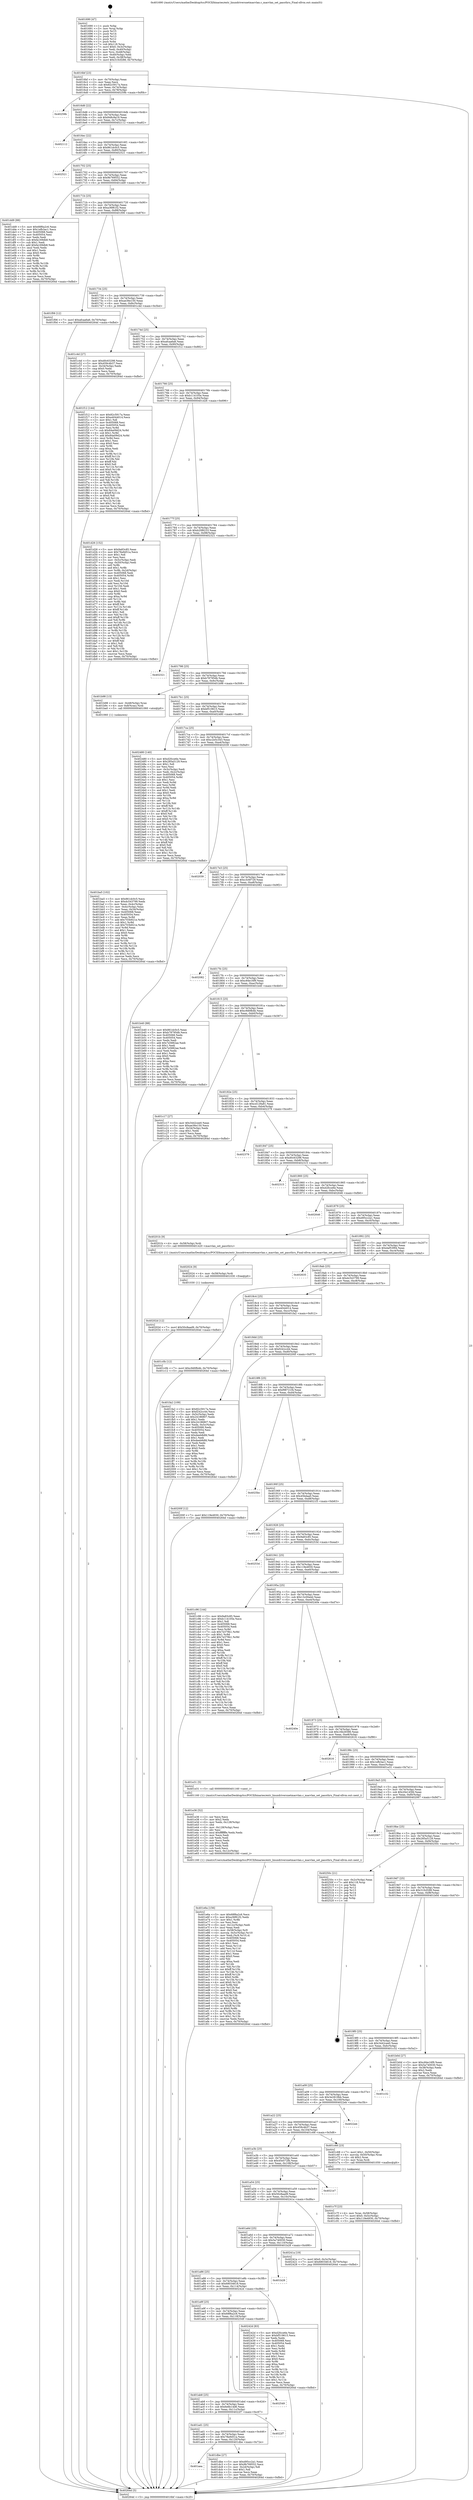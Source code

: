 digraph "0x401690" {
  label = "0x401690 (/mnt/c/Users/mathe/Desktop/tcc/POCII/binaries/extr_linuxdriversnetmacvlan.c_macvlan_set_passthru_Final-ollvm.out::main(0))"
  labelloc = "t"
  node[shape=record]

  Entry [label="",width=0.3,height=0.3,shape=circle,fillcolor=black,style=filled]
  "0x4016bf" [label="{
     0x4016bf [23]\l
     | [instrs]\l
     &nbsp;&nbsp;0x4016bf \<+3\>: mov -0x70(%rbp),%eax\l
     &nbsp;&nbsp;0x4016c2 \<+2\>: mov %eax,%ecx\l
     &nbsp;&nbsp;0x4016c4 \<+6\>: sub $0x82c5917a,%ecx\l
     &nbsp;&nbsp;0x4016ca \<+3\>: mov %eax,-0x74(%rbp)\l
     &nbsp;&nbsp;0x4016cd \<+3\>: mov %ecx,-0x78(%rbp)\l
     &nbsp;&nbsp;0x4016d0 \<+6\>: je 000000000040259b \<main+0xf0b\>\l
  }"]
  "0x40259b" [label="{
     0x40259b\l
  }", style=dashed]
  "0x4016d6" [label="{
     0x4016d6 [22]\l
     | [instrs]\l
     &nbsp;&nbsp;0x4016d6 \<+5\>: jmp 00000000004016db \<main+0x4b\>\l
     &nbsp;&nbsp;0x4016db \<+3\>: mov -0x74(%rbp),%eax\l
     &nbsp;&nbsp;0x4016de \<+5\>: sub $0x848c9a19,%eax\l
     &nbsp;&nbsp;0x4016e3 \<+3\>: mov %eax,-0x7c(%rbp)\l
     &nbsp;&nbsp;0x4016e6 \<+6\>: je 0000000000402112 \<main+0xa82\>\l
  }"]
  Exit [label="",width=0.3,height=0.3,shape=circle,fillcolor=black,style=filled,peripheries=2]
  "0x402112" [label="{
     0x402112\l
  }", style=dashed]
  "0x4016ec" [label="{
     0x4016ec [22]\l
     | [instrs]\l
     &nbsp;&nbsp;0x4016ec \<+5\>: jmp 00000000004016f1 \<main+0x61\>\l
     &nbsp;&nbsp;0x4016f1 \<+3\>: mov -0x74(%rbp),%eax\l
     &nbsp;&nbsp;0x4016f4 \<+5\>: sub $0x861dc0c5,%eax\l
     &nbsp;&nbsp;0x4016f9 \<+3\>: mov %eax,-0x80(%rbp)\l
     &nbsp;&nbsp;0x4016fc \<+6\>: je 0000000000402521 \<main+0xe91\>\l
  }"]
  "0x40202d" [label="{
     0x40202d [12]\l
     | [instrs]\l
     &nbsp;&nbsp;0x40202d \<+7\>: movl $0x50c8aad9,-0x70(%rbp)\l
     &nbsp;&nbsp;0x402034 \<+5\>: jmp 000000000040264d \<main+0xfbd\>\l
  }"]
  "0x402521" [label="{
     0x402521\l
  }", style=dashed]
  "0x401702" [label="{
     0x401702 [25]\l
     | [instrs]\l
     &nbsp;&nbsp;0x401702 \<+5\>: jmp 0000000000401707 \<main+0x77\>\l
     &nbsp;&nbsp;0x401707 \<+3\>: mov -0x74(%rbp),%eax\l
     &nbsp;&nbsp;0x40170a \<+5\>: sub $0x9b769552,%eax\l
     &nbsp;&nbsp;0x40170f \<+6\>: mov %eax,-0x84(%rbp)\l
     &nbsp;&nbsp;0x401715 \<+6\>: je 0000000000401dd9 \<main+0x749\>\l
  }"]
  "0x402024" [label="{
     0x402024 [9]\l
     | [instrs]\l
     &nbsp;&nbsp;0x402024 \<+4\>: mov -0x58(%rbp),%rdi\l
     &nbsp;&nbsp;0x402028 \<+5\>: call 0000000000401030 \<free@plt\>\l
     | [calls]\l
     &nbsp;&nbsp;0x401030 \{1\} (unknown)\l
  }"]
  "0x401dd9" [label="{
     0x401dd9 [88]\l
     | [instrs]\l
     &nbsp;&nbsp;0x401dd9 \<+5\>: mov $0x68f6a2c6,%eax\l
     &nbsp;&nbsp;0x401dde \<+5\>: mov $0x1efb3ac1,%ecx\l
     &nbsp;&nbsp;0x401de3 \<+7\>: mov 0x405068,%edx\l
     &nbsp;&nbsp;0x401dea \<+7\>: mov 0x405054,%esi\l
     &nbsp;&nbsp;0x401df1 \<+2\>: mov %edx,%edi\l
     &nbsp;&nbsp;0x401df3 \<+6\>: sub $0xfa169db8,%edi\l
     &nbsp;&nbsp;0x401df9 \<+3\>: sub $0x1,%edi\l
     &nbsp;&nbsp;0x401dfc \<+6\>: add $0xfa169db8,%edi\l
     &nbsp;&nbsp;0x401e02 \<+3\>: imul %edi,%edx\l
     &nbsp;&nbsp;0x401e05 \<+3\>: and $0x1,%edx\l
     &nbsp;&nbsp;0x401e08 \<+3\>: cmp $0x0,%edx\l
     &nbsp;&nbsp;0x401e0b \<+4\>: sete %r8b\l
     &nbsp;&nbsp;0x401e0f \<+3\>: cmp $0xa,%esi\l
     &nbsp;&nbsp;0x401e12 \<+4\>: setl %r9b\l
     &nbsp;&nbsp;0x401e16 \<+3\>: mov %r8b,%r10b\l
     &nbsp;&nbsp;0x401e19 \<+3\>: and %r9b,%r10b\l
     &nbsp;&nbsp;0x401e1c \<+3\>: xor %r9b,%r8b\l
     &nbsp;&nbsp;0x401e1f \<+3\>: or %r8b,%r10b\l
     &nbsp;&nbsp;0x401e22 \<+4\>: test $0x1,%r10b\l
     &nbsp;&nbsp;0x401e26 \<+3\>: cmovne %ecx,%eax\l
     &nbsp;&nbsp;0x401e29 \<+3\>: mov %eax,-0x70(%rbp)\l
     &nbsp;&nbsp;0x401e2c \<+5\>: jmp 000000000040264d \<main+0xfbd\>\l
  }"]
  "0x40171b" [label="{
     0x40171b [25]\l
     | [instrs]\l
     &nbsp;&nbsp;0x40171b \<+5\>: jmp 0000000000401720 \<main+0x90\>\l
     &nbsp;&nbsp;0x401720 \<+3\>: mov -0x74(%rbp),%eax\l
     &nbsp;&nbsp;0x401723 \<+5\>: sub $0xa36f61f2,%eax\l
     &nbsp;&nbsp;0x401728 \<+6\>: mov %eax,-0x88(%rbp)\l
     &nbsp;&nbsp;0x40172e \<+6\>: je 0000000000401f06 \<main+0x876\>\l
  }"]
  "0x401e6a" [label="{
     0x401e6a [156]\l
     | [instrs]\l
     &nbsp;&nbsp;0x401e6a \<+5\>: mov $0x68f6a2c6,%ecx\l
     &nbsp;&nbsp;0x401e6f \<+5\>: mov $0xa36f61f2,%edx\l
     &nbsp;&nbsp;0x401e74 \<+3\>: mov $0x1,%r8b\l
     &nbsp;&nbsp;0x401e77 \<+2\>: xor %esi,%esi\l
     &nbsp;&nbsp;0x401e79 \<+6\>: mov -0x12c(%rbp),%edi\l
     &nbsp;&nbsp;0x401e7f \<+3\>: imul %eax,%edi\l
     &nbsp;&nbsp;0x401e82 \<+4\>: mov -0x58(%rbp),%r9\l
     &nbsp;&nbsp;0x401e86 \<+4\>: movslq -0x5c(%rbp),%r10\l
     &nbsp;&nbsp;0x401e8a \<+4\>: mov %edi,(%r9,%r10,4)\l
     &nbsp;&nbsp;0x401e8e \<+7\>: mov 0x405068,%eax\l
     &nbsp;&nbsp;0x401e95 \<+7\>: mov 0x405054,%edi\l
     &nbsp;&nbsp;0x401e9c \<+3\>: sub $0x1,%esi\l
     &nbsp;&nbsp;0x401e9f \<+3\>: mov %eax,%r11d\l
     &nbsp;&nbsp;0x401ea2 \<+3\>: add %esi,%r11d\l
     &nbsp;&nbsp;0x401ea5 \<+4\>: imul %r11d,%eax\l
     &nbsp;&nbsp;0x401ea9 \<+3\>: and $0x1,%eax\l
     &nbsp;&nbsp;0x401eac \<+3\>: cmp $0x0,%eax\l
     &nbsp;&nbsp;0x401eaf \<+3\>: sete %bl\l
     &nbsp;&nbsp;0x401eb2 \<+3\>: cmp $0xa,%edi\l
     &nbsp;&nbsp;0x401eb5 \<+4\>: setl %r14b\l
     &nbsp;&nbsp;0x401eb9 \<+3\>: mov %bl,%r15b\l
     &nbsp;&nbsp;0x401ebc \<+4\>: xor $0xff,%r15b\l
     &nbsp;&nbsp;0x401ec0 \<+3\>: mov %r14b,%r12b\l
     &nbsp;&nbsp;0x401ec3 \<+4\>: xor $0xff,%r12b\l
     &nbsp;&nbsp;0x401ec7 \<+4\>: xor $0x0,%r8b\l
     &nbsp;&nbsp;0x401ecb \<+3\>: mov %r15b,%r13b\l
     &nbsp;&nbsp;0x401ece \<+4\>: and $0x0,%r13b\l
     &nbsp;&nbsp;0x401ed2 \<+3\>: and %r8b,%bl\l
     &nbsp;&nbsp;0x401ed5 \<+3\>: mov %r12b,%al\l
     &nbsp;&nbsp;0x401ed8 \<+2\>: and $0x0,%al\l
     &nbsp;&nbsp;0x401eda \<+3\>: and %r8b,%r14b\l
     &nbsp;&nbsp;0x401edd \<+3\>: or %bl,%r13b\l
     &nbsp;&nbsp;0x401ee0 \<+3\>: or %r14b,%al\l
     &nbsp;&nbsp;0x401ee3 \<+3\>: xor %al,%r13b\l
     &nbsp;&nbsp;0x401ee6 \<+3\>: or %r12b,%r15b\l
     &nbsp;&nbsp;0x401ee9 \<+4\>: xor $0xff,%r15b\l
     &nbsp;&nbsp;0x401eed \<+4\>: or $0x0,%r8b\l
     &nbsp;&nbsp;0x401ef1 \<+3\>: and %r8b,%r15b\l
     &nbsp;&nbsp;0x401ef4 \<+3\>: or %r15b,%r13b\l
     &nbsp;&nbsp;0x401ef7 \<+4\>: test $0x1,%r13b\l
     &nbsp;&nbsp;0x401efb \<+3\>: cmovne %edx,%ecx\l
     &nbsp;&nbsp;0x401efe \<+3\>: mov %ecx,-0x70(%rbp)\l
     &nbsp;&nbsp;0x401f01 \<+5\>: jmp 000000000040264d \<main+0xfbd\>\l
  }"]
  "0x401f06" [label="{
     0x401f06 [12]\l
     | [instrs]\l
     &nbsp;&nbsp;0x401f06 \<+7\>: movl $0xafcaa6a6,-0x70(%rbp)\l
     &nbsp;&nbsp;0x401f0d \<+5\>: jmp 000000000040264d \<main+0xfbd\>\l
  }"]
  "0x401734" [label="{
     0x401734 [25]\l
     | [instrs]\l
     &nbsp;&nbsp;0x401734 \<+5\>: jmp 0000000000401739 \<main+0xa9\>\l
     &nbsp;&nbsp;0x401739 \<+3\>: mov -0x74(%rbp),%eax\l
     &nbsp;&nbsp;0x40173c \<+5\>: sub $0xae36e150,%eax\l
     &nbsp;&nbsp;0x401741 \<+6\>: mov %eax,-0x8c(%rbp)\l
     &nbsp;&nbsp;0x401747 \<+6\>: je 0000000000401c4d \<main+0x5bd\>\l
  }"]
  "0x401e36" [label="{
     0x401e36 [52]\l
     | [instrs]\l
     &nbsp;&nbsp;0x401e36 \<+2\>: xor %ecx,%ecx\l
     &nbsp;&nbsp;0x401e38 \<+5\>: mov $0x2,%edx\l
     &nbsp;&nbsp;0x401e3d \<+6\>: mov %edx,-0x128(%rbp)\l
     &nbsp;&nbsp;0x401e43 \<+1\>: cltd\l
     &nbsp;&nbsp;0x401e44 \<+6\>: mov -0x128(%rbp),%esi\l
     &nbsp;&nbsp;0x401e4a \<+2\>: idiv %esi\l
     &nbsp;&nbsp;0x401e4c \<+6\>: imul $0xfffffffe,%edx,%edx\l
     &nbsp;&nbsp;0x401e52 \<+2\>: mov %ecx,%edi\l
     &nbsp;&nbsp;0x401e54 \<+2\>: sub %edx,%edi\l
     &nbsp;&nbsp;0x401e56 \<+2\>: mov %ecx,%edx\l
     &nbsp;&nbsp;0x401e58 \<+3\>: sub $0x1,%edx\l
     &nbsp;&nbsp;0x401e5b \<+2\>: add %edx,%edi\l
     &nbsp;&nbsp;0x401e5d \<+2\>: sub %edi,%ecx\l
     &nbsp;&nbsp;0x401e5f \<+6\>: mov %ecx,-0x12c(%rbp)\l
     &nbsp;&nbsp;0x401e65 \<+5\>: call 0000000000401160 \<next_i\>\l
     | [calls]\l
     &nbsp;&nbsp;0x401160 \{1\} (/mnt/c/Users/mathe/Desktop/tcc/POCII/binaries/extr_linuxdriversnetmacvlan.c_macvlan_set_passthru_Final-ollvm.out::next_i)\l
  }"]
  "0x401c4d" [label="{
     0x401c4d [27]\l
     | [instrs]\l
     &nbsp;&nbsp;0x401c4d \<+5\>: mov $0xd0c63298,%eax\l
     &nbsp;&nbsp;0x401c52 \<+5\>: mov $0x459c4b37,%ecx\l
     &nbsp;&nbsp;0x401c57 \<+3\>: mov -0x34(%rbp),%edx\l
     &nbsp;&nbsp;0x401c5a \<+3\>: cmp $0x0,%edx\l
     &nbsp;&nbsp;0x401c5d \<+3\>: cmove %ecx,%eax\l
     &nbsp;&nbsp;0x401c60 \<+3\>: mov %eax,-0x70(%rbp)\l
     &nbsp;&nbsp;0x401c63 \<+5\>: jmp 000000000040264d \<main+0xfbd\>\l
  }"]
  "0x40174d" [label="{
     0x40174d [25]\l
     | [instrs]\l
     &nbsp;&nbsp;0x40174d \<+5\>: jmp 0000000000401752 \<main+0xc2\>\l
     &nbsp;&nbsp;0x401752 \<+3\>: mov -0x74(%rbp),%eax\l
     &nbsp;&nbsp;0x401755 \<+5\>: sub $0xafcaa6a6,%eax\l
     &nbsp;&nbsp;0x40175a \<+6\>: mov %eax,-0x90(%rbp)\l
     &nbsp;&nbsp;0x401760 \<+6\>: je 0000000000401f12 \<main+0x882\>\l
  }"]
  "0x401aea" [label="{
     0x401aea\l
  }", style=dashed]
  "0x401f12" [label="{
     0x401f12 [144]\l
     | [instrs]\l
     &nbsp;&nbsp;0x401f12 \<+5\>: mov $0x82c5917a,%eax\l
     &nbsp;&nbsp;0x401f17 \<+5\>: mov $0xe4044014,%ecx\l
     &nbsp;&nbsp;0x401f1c \<+2\>: mov $0x1,%dl\l
     &nbsp;&nbsp;0x401f1e \<+7\>: mov 0x405068,%esi\l
     &nbsp;&nbsp;0x401f25 \<+7\>: mov 0x405054,%edi\l
     &nbsp;&nbsp;0x401f2c \<+3\>: mov %esi,%r8d\l
     &nbsp;&nbsp;0x401f2f \<+7\>: sub $0x84a09d24,%r8d\l
     &nbsp;&nbsp;0x401f36 \<+4\>: sub $0x1,%r8d\l
     &nbsp;&nbsp;0x401f3a \<+7\>: add $0x84a09d24,%r8d\l
     &nbsp;&nbsp;0x401f41 \<+4\>: imul %r8d,%esi\l
     &nbsp;&nbsp;0x401f45 \<+3\>: and $0x1,%esi\l
     &nbsp;&nbsp;0x401f48 \<+3\>: cmp $0x0,%esi\l
     &nbsp;&nbsp;0x401f4b \<+4\>: sete %r9b\l
     &nbsp;&nbsp;0x401f4f \<+3\>: cmp $0xa,%edi\l
     &nbsp;&nbsp;0x401f52 \<+4\>: setl %r10b\l
     &nbsp;&nbsp;0x401f56 \<+3\>: mov %r9b,%r11b\l
     &nbsp;&nbsp;0x401f59 \<+4\>: xor $0xff,%r11b\l
     &nbsp;&nbsp;0x401f5d \<+3\>: mov %r10b,%bl\l
     &nbsp;&nbsp;0x401f60 \<+3\>: xor $0xff,%bl\l
     &nbsp;&nbsp;0x401f63 \<+3\>: xor $0x0,%dl\l
     &nbsp;&nbsp;0x401f66 \<+3\>: mov %r11b,%r14b\l
     &nbsp;&nbsp;0x401f69 \<+4\>: and $0x0,%r14b\l
     &nbsp;&nbsp;0x401f6d \<+3\>: and %dl,%r9b\l
     &nbsp;&nbsp;0x401f70 \<+3\>: mov %bl,%r15b\l
     &nbsp;&nbsp;0x401f73 \<+4\>: and $0x0,%r15b\l
     &nbsp;&nbsp;0x401f77 \<+3\>: and %dl,%r10b\l
     &nbsp;&nbsp;0x401f7a \<+3\>: or %r9b,%r14b\l
     &nbsp;&nbsp;0x401f7d \<+3\>: or %r10b,%r15b\l
     &nbsp;&nbsp;0x401f80 \<+3\>: xor %r15b,%r14b\l
     &nbsp;&nbsp;0x401f83 \<+3\>: or %bl,%r11b\l
     &nbsp;&nbsp;0x401f86 \<+4\>: xor $0xff,%r11b\l
     &nbsp;&nbsp;0x401f8a \<+3\>: or $0x0,%dl\l
     &nbsp;&nbsp;0x401f8d \<+3\>: and %dl,%r11b\l
     &nbsp;&nbsp;0x401f90 \<+3\>: or %r11b,%r14b\l
     &nbsp;&nbsp;0x401f93 \<+4\>: test $0x1,%r14b\l
     &nbsp;&nbsp;0x401f97 \<+3\>: cmovne %ecx,%eax\l
     &nbsp;&nbsp;0x401f9a \<+3\>: mov %eax,-0x70(%rbp)\l
     &nbsp;&nbsp;0x401f9d \<+5\>: jmp 000000000040264d \<main+0xfbd\>\l
  }"]
  "0x401766" [label="{
     0x401766 [25]\l
     | [instrs]\l
     &nbsp;&nbsp;0x401766 \<+5\>: jmp 000000000040176b \<main+0xdb\>\l
     &nbsp;&nbsp;0x40176b \<+3\>: mov -0x74(%rbp),%eax\l
     &nbsp;&nbsp;0x40176e \<+5\>: sub $0xb114105e,%eax\l
     &nbsp;&nbsp;0x401773 \<+6\>: mov %eax,-0x94(%rbp)\l
     &nbsp;&nbsp;0x401779 \<+6\>: je 0000000000401d26 \<main+0x696\>\l
  }"]
  "0x401dbe" [label="{
     0x401dbe [27]\l
     | [instrs]\l
     &nbsp;&nbsp;0x401dbe \<+5\>: mov $0xd95cc2a1,%eax\l
     &nbsp;&nbsp;0x401dc3 \<+5\>: mov $0x9b769552,%ecx\l
     &nbsp;&nbsp;0x401dc8 \<+3\>: mov -0x2d(%rbp),%dl\l
     &nbsp;&nbsp;0x401dcb \<+3\>: test $0x1,%dl\l
     &nbsp;&nbsp;0x401dce \<+3\>: cmovne %ecx,%eax\l
     &nbsp;&nbsp;0x401dd1 \<+3\>: mov %eax,-0x70(%rbp)\l
     &nbsp;&nbsp;0x401dd4 \<+5\>: jmp 000000000040264d \<main+0xfbd\>\l
  }"]
  "0x401d26" [label="{
     0x401d26 [152]\l
     | [instrs]\l
     &nbsp;&nbsp;0x401d26 \<+5\>: mov $0x9a83c85,%eax\l
     &nbsp;&nbsp;0x401d2b \<+5\>: mov $0x78a9d51a,%ecx\l
     &nbsp;&nbsp;0x401d30 \<+2\>: mov $0x1,%dl\l
     &nbsp;&nbsp;0x401d32 \<+2\>: xor %esi,%esi\l
     &nbsp;&nbsp;0x401d34 \<+3\>: mov -0x5c(%rbp),%edi\l
     &nbsp;&nbsp;0x401d37 \<+3\>: cmp -0x50(%rbp),%edi\l
     &nbsp;&nbsp;0x401d3a \<+4\>: setl %r8b\l
     &nbsp;&nbsp;0x401d3e \<+4\>: and $0x1,%r8b\l
     &nbsp;&nbsp;0x401d42 \<+4\>: mov %r8b,-0x2d(%rbp)\l
     &nbsp;&nbsp;0x401d46 \<+7\>: mov 0x405068,%edi\l
     &nbsp;&nbsp;0x401d4d \<+8\>: mov 0x405054,%r9d\l
     &nbsp;&nbsp;0x401d55 \<+3\>: sub $0x1,%esi\l
     &nbsp;&nbsp;0x401d58 \<+3\>: mov %edi,%r10d\l
     &nbsp;&nbsp;0x401d5b \<+3\>: add %esi,%r10d\l
     &nbsp;&nbsp;0x401d5e \<+4\>: imul %r10d,%edi\l
     &nbsp;&nbsp;0x401d62 \<+3\>: and $0x1,%edi\l
     &nbsp;&nbsp;0x401d65 \<+3\>: cmp $0x0,%edi\l
     &nbsp;&nbsp;0x401d68 \<+4\>: sete %r8b\l
     &nbsp;&nbsp;0x401d6c \<+4\>: cmp $0xa,%r9d\l
     &nbsp;&nbsp;0x401d70 \<+4\>: setl %r11b\l
     &nbsp;&nbsp;0x401d74 \<+3\>: mov %r8b,%bl\l
     &nbsp;&nbsp;0x401d77 \<+3\>: xor $0xff,%bl\l
     &nbsp;&nbsp;0x401d7a \<+3\>: mov %r11b,%r14b\l
     &nbsp;&nbsp;0x401d7d \<+4\>: xor $0xff,%r14b\l
     &nbsp;&nbsp;0x401d81 \<+3\>: xor $0x1,%dl\l
     &nbsp;&nbsp;0x401d84 \<+3\>: mov %bl,%r15b\l
     &nbsp;&nbsp;0x401d87 \<+4\>: and $0xff,%r15b\l
     &nbsp;&nbsp;0x401d8b \<+3\>: and %dl,%r8b\l
     &nbsp;&nbsp;0x401d8e \<+3\>: mov %r14b,%r12b\l
     &nbsp;&nbsp;0x401d91 \<+4\>: and $0xff,%r12b\l
     &nbsp;&nbsp;0x401d95 \<+3\>: and %dl,%r11b\l
     &nbsp;&nbsp;0x401d98 \<+3\>: or %r8b,%r15b\l
     &nbsp;&nbsp;0x401d9b \<+3\>: or %r11b,%r12b\l
     &nbsp;&nbsp;0x401d9e \<+3\>: xor %r12b,%r15b\l
     &nbsp;&nbsp;0x401da1 \<+3\>: or %r14b,%bl\l
     &nbsp;&nbsp;0x401da4 \<+3\>: xor $0xff,%bl\l
     &nbsp;&nbsp;0x401da7 \<+3\>: or $0x1,%dl\l
     &nbsp;&nbsp;0x401daa \<+2\>: and %dl,%bl\l
     &nbsp;&nbsp;0x401dac \<+3\>: or %bl,%r15b\l
     &nbsp;&nbsp;0x401daf \<+4\>: test $0x1,%r15b\l
     &nbsp;&nbsp;0x401db3 \<+3\>: cmovne %ecx,%eax\l
     &nbsp;&nbsp;0x401db6 \<+3\>: mov %eax,-0x70(%rbp)\l
     &nbsp;&nbsp;0x401db9 \<+5\>: jmp 000000000040264d \<main+0xfbd\>\l
  }"]
  "0x40177f" [label="{
     0x40177f [25]\l
     | [instrs]\l
     &nbsp;&nbsp;0x40177f \<+5\>: jmp 0000000000401784 \<main+0xf4\>\l
     &nbsp;&nbsp;0x401784 \<+3\>: mov -0x74(%rbp),%eax\l
     &nbsp;&nbsp;0x401787 \<+5\>: sub $0xb20f6233,%eax\l
     &nbsp;&nbsp;0x40178c \<+6\>: mov %eax,-0x98(%rbp)\l
     &nbsp;&nbsp;0x401792 \<+6\>: je 0000000000402321 \<main+0xc91\>\l
  }"]
  "0x401ad1" [label="{
     0x401ad1 [25]\l
     | [instrs]\l
     &nbsp;&nbsp;0x401ad1 \<+5\>: jmp 0000000000401ad6 \<main+0x446\>\l
     &nbsp;&nbsp;0x401ad6 \<+3\>: mov -0x74(%rbp),%eax\l
     &nbsp;&nbsp;0x401ad9 \<+5\>: sub $0x78a9d51a,%eax\l
     &nbsp;&nbsp;0x401ade \<+6\>: mov %eax,-0x120(%rbp)\l
     &nbsp;&nbsp;0x401ae4 \<+6\>: je 0000000000401dbe \<main+0x72e\>\l
  }"]
  "0x402321" [label="{
     0x402321\l
  }", style=dashed]
  "0x401798" [label="{
     0x401798 [25]\l
     | [instrs]\l
     &nbsp;&nbsp;0x401798 \<+5\>: jmp 000000000040179d \<main+0x10d\>\l
     &nbsp;&nbsp;0x40179d \<+3\>: mov -0x74(%rbp),%eax\l
     &nbsp;&nbsp;0x4017a0 \<+5\>: sub $0xb78795db,%eax\l
     &nbsp;&nbsp;0x4017a5 \<+6\>: mov %eax,-0x9c(%rbp)\l
     &nbsp;&nbsp;0x4017ab \<+6\>: je 0000000000401b98 \<main+0x508\>\l
  }"]
  "0x4022f7" [label="{
     0x4022f7\l
  }", style=dashed]
  "0x401b98" [label="{
     0x401b98 [13]\l
     | [instrs]\l
     &nbsp;&nbsp;0x401b98 \<+4\>: mov -0x48(%rbp),%rax\l
     &nbsp;&nbsp;0x401b9c \<+4\>: mov 0x8(%rax),%rdi\l
     &nbsp;&nbsp;0x401ba0 \<+5\>: call 0000000000401060 \<atoi@plt\>\l
     | [calls]\l
     &nbsp;&nbsp;0x401060 \{1\} (unknown)\l
  }"]
  "0x4017b1" [label="{
     0x4017b1 [25]\l
     | [instrs]\l
     &nbsp;&nbsp;0x4017b1 \<+5\>: jmp 00000000004017b6 \<main+0x126\>\l
     &nbsp;&nbsp;0x4017b6 \<+3\>: mov -0x74(%rbp),%eax\l
     &nbsp;&nbsp;0x4017b9 \<+5\>: sub $0xbf519615,%eax\l
     &nbsp;&nbsp;0x4017be \<+6\>: mov %eax,-0xa0(%rbp)\l
     &nbsp;&nbsp;0x4017c4 \<+6\>: je 0000000000402480 \<main+0xdf0\>\l
  }"]
  "0x401ab8" [label="{
     0x401ab8 [25]\l
     | [instrs]\l
     &nbsp;&nbsp;0x401ab8 \<+5\>: jmp 0000000000401abd \<main+0x42d\>\l
     &nbsp;&nbsp;0x401abd \<+3\>: mov -0x74(%rbp),%eax\l
     &nbsp;&nbsp;0x401ac0 \<+5\>: sub $0x6e6b14d6,%eax\l
     &nbsp;&nbsp;0x401ac5 \<+6\>: mov %eax,-0x11c(%rbp)\l
     &nbsp;&nbsp;0x401acb \<+6\>: je 00000000004022f7 \<main+0xc67\>\l
  }"]
  "0x402480" [label="{
     0x402480 [140]\l
     | [instrs]\l
     &nbsp;&nbsp;0x402480 \<+5\>: mov $0xd2fcce6e,%eax\l
     &nbsp;&nbsp;0x402485 \<+5\>: mov $0x285a5129,%ecx\l
     &nbsp;&nbsp;0x40248a \<+2\>: mov $0x1,%dl\l
     &nbsp;&nbsp;0x40248c \<+2\>: xor %esi,%esi\l
     &nbsp;&nbsp;0x40248e \<+3\>: mov -0x3c(%rbp),%edi\l
     &nbsp;&nbsp;0x402491 \<+3\>: mov %edi,-0x2c(%rbp)\l
     &nbsp;&nbsp;0x402494 \<+7\>: mov 0x405068,%edi\l
     &nbsp;&nbsp;0x40249b \<+8\>: mov 0x405054,%r8d\l
     &nbsp;&nbsp;0x4024a3 \<+3\>: sub $0x1,%esi\l
     &nbsp;&nbsp;0x4024a6 \<+3\>: mov %edi,%r9d\l
     &nbsp;&nbsp;0x4024a9 \<+3\>: add %esi,%r9d\l
     &nbsp;&nbsp;0x4024ac \<+4\>: imul %r9d,%edi\l
     &nbsp;&nbsp;0x4024b0 \<+3\>: and $0x1,%edi\l
     &nbsp;&nbsp;0x4024b3 \<+3\>: cmp $0x0,%edi\l
     &nbsp;&nbsp;0x4024b6 \<+4\>: sete %r10b\l
     &nbsp;&nbsp;0x4024ba \<+4\>: cmp $0xa,%r8d\l
     &nbsp;&nbsp;0x4024be \<+4\>: setl %r11b\l
     &nbsp;&nbsp;0x4024c2 \<+3\>: mov %r10b,%bl\l
     &nbsp;&nbsp;0x4024c5 \<+3\>: xor $0xff,%bl\l
     &nbsp;&nbsp;0x4024c8 \<+3\>: mov %r11b,%r14b\l
     &nbsp;&nbsp;0x4024cb \<+4\>: xor $0xff,%r14b\l
     &nbsp;&nbsp;0x4024cf \<+3\>: xor $0x0,%dl\l
     &nbsp;&nbsp;0x4024d2 \<+3\>: mov %bl,%r15b\l
     &nbsp;&nbsp;0x4024d5 \<+4\>: and $0x0,%r15b\l
     &nbsp;&nbsp;0x4024d9 \<+3\>: and %dl,%r10b\l
     &nbsp;&nbsp;0x4024dc \<+3\>: mov %r14b,%r12b\l
     &nbsp;&nbsp;0x4024df \<+4\>: and $0x0,%r12b\l
     &nbsp;&nbsp;0x4024e3 \<+3\>: and %dl,%r11b\l
     &nbsp;&nbsp;0x4024e6 \<+3\>: or %r10b,%r15b\l
     &nbsp;&nbsp;0x4024e9 \<+3\>: or %r11b,%r12b\l
     &nbsp;&nbsp;0x4024ec \<+3\>: xor %r12b,%r15b\l
     &nbsp;&nbsp;0x4024ef \<+3\>: or %r14b,%bl\l
     &nbsp;&nbsp;0x4024f2 \<+3\>: xor $0xff,%bl\l
     &nbsp;&nbsp;0x4024f5 \<+3\>: or $0x0,%dl\l
     &nbsp;&nbsp;0x4024f8 \<+2\>: and %dl,%bl\l
     &nbsp;&nbsp;0x4024fa \<+3\>: or %bl,%r15b\l
     &nbsp;&nbsp;0x4024fd \<+4\>: test $0x1,%r15b\l
     &nbsp;&nbsp;0x402501 \<+3\>: cmovne %ecx,%eax\l
     &nbsp;&nbsp;0x402504 \<+3\>: mov %eax,-0x70(%rbp)\l
     &nbsp;&nbsp;0x402507 \<+5\>: jmp 000000000040264d \<main+0xfbd\>\l
  }"]
  "0x4017ca" [label="{
     0x4017ca [25]\l
     | [instrs]\l
     &nbsp;&nbsp;0x4017ca \<+5\>: jmp 00000000004017cf \<main+0x13f\>\l
     &nbsp;&nbsp;0x4017cf \<+3\>: mov -0x74(%rbp),%eax\l
     &nbsp;&nbsp;0x4017d2 \<+5\>: sub $0xc2e5c343,%eax\l
     &nbsp;&nbsp;0x4017d7 \<+6\>: mov %eax,-0xa4(%rbp)\l
     &nbsp;&nbsp;0x4017dd \<+6\>: je 0000000000402039 \<main+0x9a9\>\l
  }"]
  "0x402549" [label="{
     0x402549\l
  }", style=dashed]
  "0x402039" [label="{
     0x402039\l
  }", style=dashed]
  "0x4017e3" [label="{
     0x4017e3 [25]\l
     | [instrs]\l
     &nbsp;&nbsp;0x4017e3 \<+5\>: jmp 00000000004017e8 \<main+0x158\>\l
     &nbsp;&nbsp;0x4017e8 \<+3\>: mov -0x74(%rbp),%eax\l
     &nbsp;&nbsp;0x4017eb \<+5\>: sub $0xc3c6f729,%eax\l
     &nbsp;&nbsp;0x4017f0 \<+6\>: mov %eax,-0xa8(%rbp)\l
     &nbsp;&nbsp;0x4017f6 \<+6\>: je 0000000000402082 \<main+0x9f2\>\l
  }"]
  "0x401a9f" [label="{
     0x401a9f [25]\l
     | [instrs]\l
     &nbsp;&nbsp;0x401a9f \<+5\>: jmp 0000000000401aa4 \<main+0x414\>\l
     &nbsp;&nbsp;0x401aa4 \<+3\>: mov -0x74(%rbp),%eax\l
     &nbsp;&nbsp;0x401aa7 \<+5\>: sub $0x68f6a2c6,%eax\l
     &nbsp;&nbsp;0x401aac \<+6\>: mov %eax,-0x118(%rbp)\l
     &nbsp;&nbsp;0x401ab2 \<+6\>: je 0000000000402549 \<main+0xeb9\>\l
  }"]
  "0x402082" [label="{
     0x402082\l
  }", style=dashed]
  "0x4017fc" [label="{
     0x4017fc [25]\l
     | [instrs]\l
     &nbsp;&nbsp;0x4017fc \<+5\>: jmp 0000000000401801 \<main+0x171\>\l
     &nbsp;&nbsp;0x401801 \<+3\>: mov -0x74(%rbp),%eax\l
     &nbsp;&nbsp;0x401804 \<+5\>: sub $0xc84e16f9,%eax\l
     &nbsp;&nbsp;0x401809 \<+6\>: mov %eax,-0xac(%rbp)\l
     &nbsp;&nbsp;0x40180f \<+6\>: je 0000000000401b40 \<main+0x4b0\>\l
  }"]
  "0x40242d" [label="{
     0x40242d [83]\l
     | [instrs]\l
     &nbsp;&nbsp;0x40242d \<+5\>: mov $0xd2fcce6e,%eax\l
     &nbsp;&nbsp;0x402432 \<+5\>: mov $0xbf519615,%ecx\l
     &nbsp;&nbsp;0x402437 \<+2\>: xor %edx,%edx\l
     &nbsp;&nbsp;0x402439 \<+7\>: mov 0x405068,%esi\l
     &nbsp;&nbsp;0x402440 \<+7\>: mov 0x405054,%edi\l
     &nbsp;&nbsp;0x402447 \<+3\>: sub $0x1,%edx\l
     &nbsp;&nbsp;0x40244a \<+3\>: mov %esi,%r8d\l
     &nbsp;&nbsp;0x40244d \<+3\>: add %edx,%r8d\l
     &nbsp;&nbsp;0x402450 \<+4\>: imul %r8d,%esi\l
     &nbsp;&nbsp;0x402454 \<+3\>: and $0x1,%esi\l
     &nbsp;&nbsp;0x402457 \<+3\>: cmp $0x0,%esi\l
     &nbsp;&nbsp;0x40245a \<+4\>: sete %r9b\l
     &nbsp;&nbsp;0x40245e \<+3\>: cmp $0xa,%edi\l
     &nbsp;&nbsp;0x402461 \<+4\>: setl %r10b\l
     &nbsp;&nbsp;0x402465 \<+3\>: mov %r9b,%r11b\l
     &nbsp;&nbsp;0x402468 \<+3\>: and %r10b,%r11b\l
     &nbsp;&nbsp;0x40246b \<+3\>: xor %r10b,%r9b\l
     &nbsp;&nbsp;0x40246e \<+3\>: or %r9b,%r11b\l
     &nbsp;&nbsp;0x402471 \<+4\>: test $0x1,%r11b\l
     &nbsp;&nbsp;0x402475 \<+3\>: cmovne %ecx,%eax\l
     &nbsp;&nbsp;0x402478 \<+3\>: mov %eax,-0x70(%rbp)\l
     &nbsp;&nbsp;0x40247b \<+5\>: jmp 000000000040264d \<main+0xfbd\>\l
  }"]
  "0x401b40" [label="{
     0x401b40 [88]\l
     | [instrs]\l
     &nbsp;&nbsp;0x401b40 \<+5\>: mov $0x861dc0c5,%eax\l
     &nbsp;&nbsp;0x401b45 \<+5\>: mov $0xb78795db,%ecx\l
     &nbsp;&nbsp;0x401b4a \<+7\>: mov 0x405068,%edx\l
     &nbsp;&nbsp;0x401b51 \<+7\>: mov 0x405054,%esi\l
     &nbsp;&nbsp;0x401b58 \<+2\>: mov %edx,%edi\l
     &nbsp;&nbsp;0x401b5a \<+6\>: add $0x7e5882ae,%edi\l
     &nbsp;&nbsp;0x401b60 \<+3\>: sub $0x1,%edi\l
     &nbsp;&nbsp;0x401b63 \<+6\>: sub $0x7e5882ae,%edi\l
     &nbsp;&nbsp;0x401b69 \<+3\>: imul %edi,%edx\l
     &nbsp;&nbsp;0x401b6c \<+3\>: and $0x1,%edx\l
     &nbsp;&nbsp;0x401b6f \<+3\>: cmp $0x0,%edx\l
     &nbsp;&nbsp;0x401b72 \<+4\>: sete %r8b\l
     &nbsp;&nbsp;0x401b76 \<+3\>: cmp $0xa,%esi\l
     &nbsp;&nbsp;0x401b79 \<+4\>: setl %r9b\l
     &nbsp;&nbsp;0x401b7d \<+3\>: mov %r8b,%r10b\l
     &nbsp;&nbsp;0x401b80 \<+3\>: and %r9b,%r10b\l
     &nbsp;&nbsp;0x401b83 \<+3\>: xor %r9b,%r8b\l
     &nbsp;&nbsp;0x401b86 \<+3\>: or %r8b,%r10b\l
     &nbsp;&nbsp;0x401b89 \<+4\>: test $0x1,%r10b\l
     &nbsp;&nbsp;0x401b8d \<+3\>: cmovne %ecx,%eax\l
     &nbsp;&nbsp;0x401b90 \<+3\>: mov %eax,-0x70(%rbp)\l
     &nbsp;&nbsp;0x401b93 \<+5\>: jmp 000000000040264d \<main+0xfbd\>\l
  }"]
  "0x401815" [label="{
     0x401815 [25]\l
     | [instrs]\l
     &nbsp;&nbsp;0x401815 \<+5\>: jmp 000000000040181a \<main+0x18a\>\l
     &nbsp;&nbsp;0x40181a \<+3\>: mov -0x74(%rbp),%eax\l
     &nbsp;&nbsp;0x40181d \<+5\>: sub $0xc9d0fb4b,%eax\l
     &nbsp;&nbsp;0x401822 \<+6\>: mov %eax,-0xb0(%rbp)\l
     &nbsp;&nbsp;0x401828 \<+6\>: je 0000000000401c17 \<main+0x587\>\l
  }"]
  "0x401a86" [label="{
     0x401a86 [25]\l
     | [instrs]\l
     &nbsp;&nbsp;0x401a86 \<+5\>: jmp 0000000000401a8b \<main+0x3fb\>\l
     &nbsp;&nbsp;0x401a8b \<+3\>: mov -0x74(%rbp),%eax\l
     &nbsp;&nbsp;0x401a8e \<+5\>: sub $0x68034618,%eax\l
     &nbsp;&nbsp;0x401a93 \<+6\>: mov %eax,-0x114(%rbp)\l
     &nbsp;&nbsp;0x401a99 \<+6\>: je 000000000040242d \<main+0xd9d\>\l
  }"]
  "0x401c17" [label="{
     0x401c17 [27]\l
     | [instrs]\l
     &nbsp;&nbsp;0x401c17 \<+5\>: mov $0x3442cee0,%eax\l
     &nbsp;&nbsp;0x401c1c \<+5\>: mov $0xae36e150,%ecx\l
     &nbsp;&nbsp;0x401c21 \<+3\>: mov -0x34(%rbp),%edx\l
     &nbsp;&nbsp;0x401c24 \<+3\>: cmp $0x1,%edx\l
     &nbsp;&nbsp;0x401c27 \<+3\>: cmovl %ecx,%eax\l
     &nbsp;&nbsp;0x401c2a \<+3\>: mov %eax,-0x70(%rbp)\l
     &nbsp;&nbsp;0x401c2d \<+5\>: jmp 000000000040264d \<main+0xfbd\>\l
  }"]
  "0x40182e" [label="{
     0x40182e [25]\l
     | [instrs]\l
     &nbsp;&nbsp;0x40182e \<+5\>: jmp 0000000000401833 \<main+0x1a3\>\l
     &nbsp;&nbsp;0x401833 \<+3\>: mov -0x74(%rbp),%eax\l
     &nbsp;&nbsp;0x401836 \<+5\>: sub $0xcd129a81,%eax\l
     &nbsp;&nbsp;0x40183b \<+6\>: mov %eax,-0xb4(%rbp)\l
     &nbsp;&nbsp;0x401841 \<+6\>: je 0000000000402379 \<main+0xce9\>\l
  }"]
  "0x401b28" [label="{
     0x401b28\l
  }", style=dashed]
  "0x402379" [label="{
     0x402379\l
  }", style=dashed]
  "0x401847" [label="{
     0x401847 [25]\l
     | [instrs]\l
     &nbsp;&nbsp;0x401847 \<+5\>: jmp 000000000040184c \<main+0x1bc\>\l
     &nbsp;&nbsp;0x40184c \<+3\>: mov -0x74(%rbp),%eax\l
     &nbsp;&nbsp;0x40184f \<+5\>: sub $0xd0c63298,%eax\l
     &nbsp;&nbsp;0x401854 \<+6\>: mov %eax,-0xb8(%rbp)\l
     &nbsp;&nbsp;0x40185a \<+6\>: je 0000000000402315 \<main+0xc85\>\l
  }"]
  "0x401a6d" [label="{
     0x401a6d [25]\l
     | [instrs]\l
     &nbsp;&nbsp;0x401a6d \<+5\>: jmp 0000000000401a72 \<main+0x3e2\>\l
     &nbsp;&nbsp;0x401a72 \<+3\>: mov -0x74(%rbp),%eax\l
     &nbsp;&nbsp;0x401a75 \<+5\>: sub $0x5a740030,%eax\l
     &nbsp;&nbsp;0x401a7a \<+6\>: mov %eax,-0x110(%rbp)\l
     &nbsp;&nbsp;0x401a80 \<+6\>: je 0000000000401b28 \<main+0x498\>\l
  }"]
  "0x402315" [label="{
     0x402315\l
  }", style=dashed]
  "0x401860" [label="{
     0x401860 [25]\l
     | [instrs]\l
     &nbsp;&nbsp;0x401860 \<+5\>: jmp 0000000000401865 \<main+0x1d5\>\l
     &nbsp;&nbsp;0x401865 \<+3\>: mov -0x74(%rbp),%eax\l
     &nbsp;&nbsp;0x401868 \<+5\>: sub $0xd2fcce6e,%eax\l
     &nbsp;&nbsp;0x40186d \<+6\>: mov %eax,-0xbc(%rbp)\l
     &nbsp;&nbsp;0x401873 \<+6\>: je 0000000000402646 \<main+0xfb6\>\l
  }"]
  "0x40241a" [label="{
     0x40241a [19]\l
     | [instrs]\l
     &nbsp;&nbsp;0x40241a \<+7\>: movl $0x0,-0x3c(%rbp)\l
     &nbsp;&nbsp;0x402421 \<+7\>: movl $0x68034618,-0x70(%rbp)\l
     &nbsp;&nbsp;0x402428 \<+5\>: jmp 000000000040264d \<main+0xfbd\>\l
  }"]
  "0x402646" [label="{
     0x402646\l
  }", style=dashed]
  "0x401879" [label="{
     0x401879 [25]\l
     | [instrs]\l
     &nbsp;&nbsp;0x401879 \<+5\>: jmp 000000000040187e \<main+0x1ee\>\l
     &nbsp;&nbsp;0x40187e \<+3\>: mov -0x74(%rbp),%eax\l
     &nbsp;&nbsp;0x401881 \<+5\>: sub $0xd95cc2a1,%eax\l
     &nbsp;&nbsp;0x401886 \<+6\>: mov %eax,-0xc0(%rbp)\l
     &nbsp;&nbsp;0x40188c \<+6\>: je 000000000040201b \<main+0x98b\>\l
  }"]
  "0x401a54" [label="{
     0x401a54 [25]\l
     | [instrs]\l
     &nbsp;&nbsp;0x401a54 \<+5\>: jmp 0000000000401a59 \<main+0x3c9\>\l
     &nbsp;&nbsp;0x401a59 \<+3\>: mov -0x74(%rbp),%eax\l
     &nbsp;&nbsp;0x401a5c \<+5\>: sub $0x50c8aad9,%eax\l
     &nbsp;&nbsp;0x401a61 \<+6\>: mov %eax,-0x10c(%rbp)\l
     &nbsp;&nbsp;0x401a67 \<+6\>: je 000000000040241a \<main+0xd8a\>\l
  }"]
  "0x40201b" [label="{
     0x40201b [9]\l
     | [instrs]\l
     &nbsp;&nbsp;0x40201b \<+4\>: mov -0x58(%rbp),%rdi\l
     &nbsp;&nbsp;0x40201f \<+5\>: call 0000000000401420 \<macvlan_set_passthru\>\l
     | [calls]\l
     &nbsp;&nbsp;0x401420 \{1\} (/mnt/c/Users/mathe/Desktop/tcc/POCII/binaries/extr_linuxdriversnetmacvlan.c_macvlan_set_passthru_Final-ollvm.out::macvlan_set_passthru)\l
  }"]
  "0x401892" [label="{
     0x401892 [25]\l
     | [instrs]\l
     &nbsp;&nbsp;0x401892 \<+5\>: jmp 0000000000401897 \<main+0x207\>\l
     &nbsp;&nbsp;0x401897 \<+3\>: mov -0x74(%rbp),%eax\l
     &nbsp;&nbsp;0x40189a \<+5\>: sub $0xdaf53f94,%eax\l
     &nbsp;&nbsp;0x40189f \<+6\>: mov %eax,-0xc4(%rbp)\l
     &nbsp;&nbsp;0x4018a5 \<+6\>: je 0000000000402635 \<main+0xfa5\>\l
  }"]
  "0x4021e7" [label="{
     0x4021e7\l
  }", style=dashed]
  "0x402635" [label="{
     0x402635\l
  }", style=dashed]
  "0x4018ab" [label="{
     0x4018ab [25]\l
     | [instrs]\l
     &nbsp;&nbsp;0x4018ab \<+5\>: jmp 00000000004018b0 \<main+0x220\>\l
     &nbsp;&nbsp;0x4018b0 \<+3\>: mov -0x74(%rbp),%eax\l
     &nbsp;&nbsp;0x4018b3 \<+5\>: sub $0xdc543799,%eax\l
     &nbsp;&nbsp;0x4018b8 \<+6\>: mov %eax,-0xc8(%rbp)\l
     &nbsp;&nbsp;0x4018be \<+6\>: je 0000000000401c0b \<main+0x57b\>\l
  }"]
  "0x401c7f" [label="{
     0x401c7f [23]\l
     | [instrs]\l
     &nbsp;&nbsp;0x401c7f \<+4\>: mov %rax,-0x58(%rbp)\l
     &nbsp;&nbsp;0x401c83 \<+7\>: movl $0x0,-0x5c(%rbp)\l
     &nbsp;&nbsp;0x401c8a \<+7\>: movl $0x119e4930,-0x70(%rbp)\l
     &nbsp;&nbsp;0x401c91 \<+5\>: jmp 000000000040264d \<main+0xfbd\>\l
  }"]
  "0x401c0b" [label="{
     0x401c0b [12]\l
     | [instrs]\l
     &nbsp;&nbsp;0x401c0b \<+7\>: movl $0xc9d0fb4b,-0x70(%rbp)\l
     &nbsp;&nbsp;0x401c12 \<+5\>: jmp 000000000040264d \<main+0xfbd\>\l
  }"]
  "0x4018c4" [label="{
     0x4018c4 [25]\l
     | [instrs]\l
     &nbsp;&nbsp;0x4018c4 \<+5\>: jmp 00000000004018c9 \<main+0x239\>\l
     &nbsp;&nbsp;0x4018c9 \<+3\>: mov -0x74(%rbp),%eax\l
     &nbsp;&nbsp;0x4018cc \<+5\>: sub $0xe4044014,%eax\l
     &nbsp;&nbsp;0x4018d1 \<+6\>: mov %eax,-0xcc(%rbp)\l
     &nbsp;&nbsp;0x4018d7 \<+6\>: je 0000000000401fa2 \<main+0x912\>\l
  }"]
  "0x401a3b" [label="{
     0x401a3b [25]\l
     | [instrs]\l
     &nbsp;&nbsp;0x401a3b \<+5\>: jmp 0000000000401a40 \<main+0x3b0\>\l
     &nbsp;&nbsp;0x401a40 \<+3\>: mov -0x74(%rbp),%eax\l
     &nbsp;&nbsp;0x401a43 \<+5\>: sub $0x45e572fb,%eax\l
     &nbsp;&nbsp;0x401a48 \<+6\>: mov %eax,-0x108(%rbp)\l
     &nbsp;&nbsp;0x401a4e \<+6\>: je 00000000004021e7 \<main+0xb57\>\l
  }"]
  "0x401fa2" [label="{
     0x401fa2 [109]\l
     | [instrs]\l
     &nbsp;&nbsp;0x401fa2 \<+5\>: mov $0x82c5917a,%eax\l
     &nbsp;&nbsp;0x401fa7 \<+5\>: mov $0xf242cc44,%ecx\l
     &nbsp;&nbsp;0x401fac \<+3\>: mov -0x5c(%rbp),%edx\l
     &nbsp;&nbsp;0x401faf \<+6\>: sub $0x24186807,%edx\l
     &nbsp;&nbsp;0x401fb5 \<+3\>: add $0x1,%edx\l
     &nbsp;&nbsp;0x401fb8 \<+6\>: add $0x24186807,%edx\l
     &nbsp;&nbsp;0x401fbe \<+3\>: mov %edx,-0x5c(%rbp)\l
     &nbsp;&nbsp;0x401fc1 \<+7\>: mov 0x405068,%edx\l
     &nbsp;&nbsp;0x401fc8 \<+7\>: mov 0x405054,%esi\l
     &nbsp;&nbsp;0x401fcf \<+2\>: mov %edx,%edi\l
     &nbsp;&nbsp;0x401fd1 \<+6\>: add $0xdeeb8dfd,%edi\l
     &nbsp;&nbsp;0x401fd7 \<+3\>: sub $0x1,%edi\l
     &nbsp;&nbsp;0x401fda \<+6\>: sub $0xdeeb8dfd,%edi\l
     &nbsp;&nbsp;0x401fe0 \<+3\>: imul %edi,%edx\l
     &nbsp;&nbsp;0x401fe3 \<+3\>: and $0x1,%edx\l
     &nbsp;&nbsp;0x401fe6 \<+3\>: cmp $0x0,%edx\l
     &nbsp;&nbsp;0x401fe9 \<+4\>: sete %r8b\l
     &nbsp;&nbsp;0x401fed \<+3\>: cmp $0xa,%esi\l
     &nbsp;&nbsp;0x401ff0 \<+4\>: setl %r9b\l
     &nbsp;&nbsp;0x401ff4 \<+3\>: mov %r8b,%r10b\l
     &nbsp;&nbsp;0x401ff7 \<+3\>: and %r9b,%r10b\l
     &nbsp;&nbsp;0x401ffa \<+3\>: xor %r9b,%r8b\l
     &nbsp;&nbsp;0x401ffd \<+3\>: or %r8b,%r10b\l
     &nbsp;&nbsp;0x402000 \<+4\>: test $0x1,%r10b\l
     &nbsp;&nbsp;0x402004 \<+3\>: cmovne %ecx,%eax\l
     &nbsp;&nbsp;0x402007 \<+3\>: mov %eax,-0x70(%rbp)\l
     &nbsp;&nbsp;0x40200a \<+5\>: jmp 000000000040264d \<main+0xfbd\>\l
  }"]
  "0x4018dd" [label="{
     0x4018dd [25]\l
     | [instrs]\l
     &nbsp;&nbsp;0x4018dd \<+5\>: jmp 00000000004018e2 \<main+0x252\>\l
     &nbsp;&nbsp;0x4018e2 \<+3\>: mov -0x74(%rbp),%eax\l
     &nbsp;&nbsp;0x4018e5 \<+5\>: sub $0xf242cc44,%eax\l
     &nbsp;&nbsp;0x4018ea \<+6\>: mov %eax,-0xd0(%rbp)\l
     &nbsp;&nbsp;0x4018f0 \<+6\>: je 000000000040200f \<main+0x97f\>\l
  }"]
  "0x401c68" [label="{
     0x401c68 [23]\l
     | [instrs]\l
     &nbsp;&nbsp;0x401c68 \<+7\>: movl $0x1,-0x50(%rbp)\l
     &nbsp;&nbsp;0x401c6f \<+4\>: movslq -0x50(%rbp),%rax\l
     &nbsp;&nbsp;0x401c73 \<+4\>: shl $0x2,%rax\l
     &nbsp;&nbsp;0x401c77 \<+3\>: mov %rax,%rdi\l
     &nbsp;&nbsp;0x401c7a \<+5\>: call 0000000000401050 \<malloc@plt\>\l
     | [calls]\l
     &nbsp;&nbsp;0x401050 \{1\} (unknown)\l
  }"]
  "0x40200f" [label="{
     0x40200f [12]\l
     | [instrs]\l
     &nbsp;&nbsp;0x40200f \<+7\>: movl $0x119e4930,-0x70(%rbp)\l
     &nbsp;&nbsp;0x402016 \<+5\>: jmp 000000000040264d \<main+0xfbd\>\l
  }"]
  "0x4018f6" [label="{
     0x4018f6 [25]\l
     | [instrs]\l
     &nbsp;&nbsp;0x4018f6 \<+5\>: jmp 00000000004018fb \<main+0x26b\>\l
     &nbsp;&nbsp;0x4018fb \<+3\>: mov -0x74(%rbp),%eax\l
     &nbsp;&nbsp;0x4018fe \<+5\>: sub $0xf98721f4,%eax\l
     &nbsp;&nbsp;0x401903 \<+6\>: mov %eax,-0xd4(%rbp)\l
     &nbsp;&nbsp;0x401909 \<+6\>: je 00000000004025bc \<main+0xf2c\>\l
  }"]
  "0x401a22" [label="{
     0x401a22 [25]\l
     | [instrs]\l
     &nbsp;&nbsp;0x401a22 \<+5\>: jmp 0000000000401a27 \<main+0x397\>\l
     &nbsp;&nbsp;0x401a27 \<+3\>: mov -0x74(%rbp),%eax\l
     &nbsp;&nbsp;0x401a2a \<+5\>: sub $0x459c4b37,%eax\l
     &nbsp;&nbsp;0x401a2f \<+6\>: mov %eax,-0x104(%rbp)\l
     &nbsp;&nbsp;0x401a35 \<+6\>: je 0000000000401c68 \<main+0x5d8\>\l
  }"]
  "0x4025bc" [label="{
     0x4025bc\l
  }", style=dashed]
  "0x40190f" [label="{
     0x40190f [25]\l
     | [instrs]\l
     &nbsp;&nbsp;0x40190f \<+5\>: jmp 0000000000401914 \<main+0x284\>\l
     &nbsp;&nbsp;0x401914 \<+3\>: mov -0x74(%rbp),%eax\l
     &nbsp;&nbsp;0x401917 \<+5\>: sub $0x45bdaa0,%eax\l
     &nbsp;&nbsp;0x40191c \<+6\>: mov %eax,-0xd8(%rbp)\l
     &nbsp;&nbsp;0x401922 \<+6\>: je 00000000004021f3 \<main+0xb63\>\l
  }"]
  "0x4022eb" [label="{
     0x4022eb\l
  }", style=dashed]
  "0x4021f3" [label="{
     0x4021f3\l
  }", style=dashed]
  "0x401928" [label="{
     0x401928 [25]\l
     | [instrs]\l
     &nbsp;&nbsp;0x401928 \<+5\>: jmp 000000000040192d \<main+0x29d\>\l
     &nbsp;&nbsp;0x40192d \<+3\>: mov -0x74(%rbp),%eax\l
     &nbsp;&nbsp;0x401930 \<+5\>: sub $0x9a83c85,%eax\l
     &nbsp;&nbsp;0x401935 \<+6\>: mov %eax,-0xdc(%rbp)\l
     &nbsp;&nbsp;0x40193b \<+6\>: je 000000000040253d \<main+0xead\>\l
  }"]
  "0x401a09" [label="{
     0x401a09 [25]\l
     | [instrs]\l
     &nbsp;&nbsp;0x401a09 \<+5\>: jmp 0000000000401a0e \<main+0x37e\>\l
     &nbsp;&nbsp;0x401a0e \<+3\>: mov -0x74(%rbp),%eax\l
     &nbsp;&nbsp;0x401a11 \<+5\>: sub $0x3e2819bb,%eax\l
     &nbsp;&nbsp;0x401a16 \<+6\>: mov %eax,-0x100(%rbp)\l
     &nbsp;&nbsp;0x401a1c \<+6\>: je 00000000004022eb \<main+0xc5b\>\l
  }"]
  "0x40253d" [label="{
     0x40253d\l
  }", style=dashed]
  "0x401941" [label="{
     0x401941 [25]\l
     | [instrs]\l
     &nbsp;&nbsp;0x401941 \<+5\>: jmp 0000000000401946 \<main+0x2b6\>\l
     &nbsp;&nbsp;0x401946 \<+3\>: mov -0x74(%rbp),%eax\l
     &nbsp;&nbsp;0x401949 \<+5\>: sub $0x119e4930,%eax\l
     &nbsp;&nbsp;0x40194e \<+6\>: mov %eax,-0xe0(%rbp)\l
     &nbsp;&nbsp;0x401954 \<+6\>: je 0000000000401c96 \<main+0x606\>\l
  }"]
  "0x401c32" [label="{
     0x401c32\l
  }", style=dashed]
  "0x401c96" [label="{
     0x401c96 [144]\l
     | [instrs]\l
     &nbsp;&nbsp;0x401c96 \<+5\>: mov $0x9a83c85,%eax\l
     &nbsp;&nbsp;0x401c9b \<+5\>: mov $0xb114105e,%ecx\l
     &nbsp;&nbsp;0x401ca0 \<+2\>: mov $0x1,%dl\l
     &nbsp;&nbsp;0x401ca2 \<+7\>: mov 0x405068,%esi\l
     &nbsp;&nbsp;0x401ca9 \<+7\>: mov 0x405054,%edi\l
     &nbsp;&nbsp;0x401cb0 \<+3\>: mov %esi,%r8d\l
     &nbsp;&nbsp;0x401cb3 \<+7\>: sub $0x7e379b1,%r8d\l
     &nbsp;&nbsp;0x401cba \<+4\>: sub $0x1,%r8d\l
     &nbsp;&nbsp;0x401cbe \<+7\>: add $0x7e379b1,%r8d\l
     &nbsp;&nbsp;0x401cc5 \<+4\>: imul %r8d,%esi\l
     &nbsp;&nbsp;0x401cc9 \<+3\>: and $0x1,%esi\l
     &nbsp;&nbsp;0x401ccc \<+3\>: cmp $0x0,%esi\l
     &nbsp;&nbsp;0x401ccf \<+4\>: sete %r9b\l
     &nbsp;&nbsp;0x401cd3 \<+3\>: cmp $0xa,%edi\l
     &nbsp;&nbsp;0x401cd6 \<+4\>: setl %r10b\l
     &nbsp;&nbsp;0x401cda \<+3\>: mov %r9b,%r11b\l
     &nbsp;&nbsp;0x401cdd \<+4\>: xor $0xff,%r11b\l
     &nbsp;&nbsp;0x401ce1 \<+3\>: mov %r10b,%bl\l
     &nbsp;&nbsp;0x401ce4 \<+3\>: xor $0xff,%bl\l
     &nbsp;&nbsp;0x401ce7 \<+3\>: xor $0x0,%dl\l
     &nbsp;&nbsp;0x401cea \<+3\>: mov %r11b,%r14b\l
     &nbsp;&nbsp;0x401ced \<+4\>: and $0x0,%r14b\l
     &nbsp;&nbsp;0x401cf1 \<+3\>: and %dl,%r9b\l
     &nbsp;&nbsp;0x401cf4 \<+3\>: mov %bl,%r15b\l
     &nbsp;&nbsp;0x401cf7 \<+4\>: and $0x0,%r15b\l
     &nbsp;&nbsp;0x401cfb \<+3\>: and %dl,%r10b\l
     &nbsp;&nbsp;0x401cfe \<+3\>: or %r9b,%r14b\l
     &nbsp;&nbsp;0x401d01 \<+3\>: or %r10b,%r15b\l
     &nbsp;&nbsp;0x401d04 \<+3\>: xor %r15b,%r14b\l
     &nbsp;&nbsp;0x401d07 \<+3\>: or %bl,%r11b\l
     &nbsp;&nbsp;0x401d0a \<+4\>: xor $0xff,%r11b\l
     &nbsp;&nbsp;0x401d0e \<+3\>: or $0x0,%dl\l
     &nbsp;&nbsp;0x401d11 \<+3\>: and %dl,%r11b\l
     &nbsp;&nbsp;0x401d14 \<+3\>: or %r11b,%r14b\l
     &nbsp;&nbsp;0x401d17 \<+4\>: test $0x1,%r14b\l
     &nbsp;&nbsp;0x401d1b \<+3\>: cmovne %ecx,%eax\l
     &nbsp;&nbsp;0x401d1e \<+3\>: mov %eax,-0x70(%rbp)\l
     &nbsp;&nbsp;0x401d21 \<+5\>: jmp 000000000040264d \<main+0xfbd\>\l
  }"]
  "0x40195a" [label="{
     0x40195a [25]\l
     | [instrs]\l
     &nbsp;&nbsp;0x40195a \<+5\>: jmp 000000000040195f \<main+0x2cf\>\l
     &nbsp;&nbsp;0x40195f \<+3\>: mov -0x74(%rbp),%eax\l
     &nbsp;&nbsp;0x401962 \<+5\>: sub $0x13c00a4d,%eax\l
     &nbsp;&nbsp;0x401967 \<+6\>: mov %eax,-0xe4(%rbp)\l
     &nbsp;&nbsp;0x40196d \<+6\>: je 000000000040240e \<main+0xd7e\>\l
  }"]
  "0x401ba5" [label="{
     0x401ba5 [102]\l
     | [instrs]\l
     &nbsp;&nbsp;0x401ba5 \<+5\>: mov $0x861dc0c5,%ecx\l
     &nbsp;&nbsp;0x401baa \<+5\>: mov $0xdc543799,%edx\l
     &nbsp;&nbsp;0x401baf \<+3\>: mov %eax,-0x4c(%rbp)\l
     &nbsp;&nbsp;0x401bb2 \<+3\>: mov -0x4c(%rbp),%eax\l
     &nbsp;&nbsp;0x401bb5 \<+3\>: mov %eax,-0x34(%rbp)\l
     &nbsp;&nbsp;0x401bb8 \<+7\>: mov 0x405068,%eax\l
     &nbsp;&nbsp;0x401bbf \<+7\>: mov 0x405054,%esi\l
     &nbsp;&nbsp;0x401bc6 \<+3\>: mov %eax,%r8d\l
     &nbsp;&nbsp;0x401bc9 \<+7\>: add $0x703b921e,%r8d\l
     &nbsp;&nbsp;0x401bd0 \<+4\>: sub $0x1,%r8d\l
     &nbsp;&nbsp;0x401bd4 \<+7\>: sub $0x703b921e,%r8d\l
     &nbsp;&nbsp;0x401bdb \<+4\>: imul %r8d,%eax\l
     &nbsp;&nbsp;0x401bdf \<+3\>: and $0x1,%eax\l
     &nbsp;&nbsp;0x401be2 \<+3\>: cmp $0x0,%eax\l
     &nbsp;&nbsp;0x401be5 \<+4\>: sete %r9b\l
     &nbsp;&nbsp;0x401be9 \<+3\>: cmp $0xa,%esi\l
     &nbsp;&nbsp;0x401bec \<+4\>: setl %r10b\l
     &nbsp;&nbsp;0x401bf0 \<+3\>: mov %r9b,%r11b\l
     &nbsp;&nbsp;0x401bf3 \<+3\>: and %r10b,%r11b\l
     &nbsp;&nbsp;0x401bf6 \<+3\>: xor %r10b,%r9b\l
     &nbsp;&nbsp;0x401bf9 \<+3\>: or %r9b,%r11b\l
     &nbsp;&nbsp;0x401bfc \<+4\>: test $0x1,%r11b\l
     &nbsp;&nbsp;0x401c00 \<+3\>: cmovne %edx,%ecx\l
     &nbsp;&nbsp;0x401c03 \<+3\>: mov %ecx,-0x70(%rbp)\l
     &nbsp;&nbsp;0x401c06 \<+5\>: jmp 000000000040264d \<main+0xfbd\>\l
  }"]
  "0x40240e" [label="{
     0x40240e\l
  }", style=dashed]
  "0x401973" [label="{
     0x401973 [25]\l
     | [instrs]\l
     &nbsp;&nbsp;0x401973 \<+5\>: jmp 0000000000401978 \<main+0x2e8\>\l
     &nbsp;&nbsp;0x401978 \<+3\>: mov -0x74(%rbp),%eax\l
     &nbsp;&nbsp;0x40197b \<+5\>: sub $0x16b26586,%eax\l
     &nbsp;&nbsp;0x401980 \<+6\>: mov %eax,-0xe8(%rbp)\l
     &nbsp;&nbsp;0x401986 \<+6\>: je 0000000000402616 \<main+0xf86\>\l
  }"]
  "0x401690" [label="{
     0x401690 [47]\l
     | [instrs]\l
     &nbsp;&nbsp;0x401690 \<+1\>: push %rbp\l
     &nbsp;&nbsp;0x401691 \<+3\>: mov %rsp,%rbp\l
     &nbsp;&nbsp;0x401694 \<+2\>: push %r15\l
     &nbsp;&nbsp;0x401696 \<+2\>: push %r14\l
     &nbsp;&nbsp;0x401698 \<+2\>: push %r13\l
     &nbsp;&nbsp;0x40169a \<+2\>: push %r12\l
     &nbsp;&nbsp;0x40169c \<+1\>: push %rbx\l
     &nbsp;&nbsp;0x40169d \<+7\>: sub $0x118,%rsp\l
     &nbsp;&nbsp;0x4016a4 \<+7\>: movl $0x0,-0x3c(%rbp)\l
     &nbsp;&nbsp;0x4016ab \<+3\>: mov %edi,-0x40(%rbp)\l
     &nbsp;&nbsp;0x4016ae \<+4\>: mov %rsi,-0x48(%rbp)\l
     &nbsp;&nbsp;0x4016b2 \<+3\>: mov -0x40(%rbp),%edi\l
     &nbsp;&nbsp;0x4016b5 \<+3\>: mov %edi,-0x38(%rbp)\l
     &nbsp;&nbsp;0x4016b8 \<+7\>: movl $0x310cf288,-0x70(%rbp)\l
  }"]
  "0x402616" [label="{
     0x402616\l
  }", style=dashed]
  "0x40198c" [label="{
     0x40198c [25]\l
     | [instrs]\l
     &nbsp;&nbsp;0x40198c \<+5\>: jmp 0000000000401991 \<main+0x301\>\l
     &nbsp;&nbsp;0x401991 \<+3\>: mov -0x74(%rbp),%eax\l
     &nbsp;&nbsp;0x401994 \<+5\>: sub $0x1efb3ac1,%eax\l
     &nbsp;&nbsp;0x401999 \<+6\>: mov %eax,-0xec(%rbp)\l
     &nbsp;&nbsp;0x40199f \<+6\>: je 0000000000401e31 \<main+0x7a1\>\l
  }"]
  "0x40264d" [label="{
     0x40264d [5]\l
     | [instrs]\l
     &nbsp;&nbsp;0x40264d \<+5\>: jmp 00000000004016bf \<main+0x2f\>\l
  }"]
  "0x401e31" [label="{
     0x401e31 [5]\l
     | [instrs]\l
     &nbsp;&nbsp;0x401e31 \<+5\>: call 0000000000401160 \<next_i\>\l
     | [calls]\l
     &nbsp;&nbsp;0x401160 \{1\} (/mnt/c/Users/mathe/Desktop/tcc/POCII/binaries/extr_linuxdriversnetmacvlan.c_macvlan_set_passthru_Final-ollvm.out::next_i)\l
  }"]
  "0x4019a5" [label="{
     0x4019a5 [25]\l
     | [instrs]\l
     &nbsp;&nbsp;0x4019a5 \<+5\>: jmp 00000000004019aa \<main+0x31a\>\l
     &nbsp;&nbsp;0x4019aa \<+3\>: mov -0x74(%rbp),%eax\l
     &nbsp;&nbsp;0x4019ad \<+5\>: sub $0x20e145fd,%eax\l
     &nbsp;&nbsp;0x4019b2 \<+6\>: mov %eax,-0xf0(%rbp)\l
     &nbsp;&nbsp;0x4019b8 \<+6\>: je 0000000000402067 \<main+0x9d7\>\l
  }"]
  "0x4019f0" [label="{
     0x4019f0 [25]\l
     | [instrs]\l
     &nbsp;&nbsp;0x4019f0 \<+5\>: jmp 00000000004019f5 \<main+0x365\>\l
     &nbsp;&nbsp;0x4019f5 \<+3\>: mov -0x74(%rbp),%eax\l
     &nbsp;&nbsp;0x4019f8 \<+5\>: sub $0x3442cee0,%eax\l
     &nbsp;&nbsp;0x4019fd \<+6\>: mov %eax,-0xfc(%rbp)\l
     &nbsp;&nbsp;0x401a03 \<+6\>: je 0000000000401c32 \<main+0x5a2\>\l
  }"]
  "0x402067" [label="{
     0x402067\l
  }", style=dashed]
  "0x4019be" [label="{
     0x4019be [25]\l
     | [instrs]\l
     &nbsp;&nbsp;0x4019be \<+5\>: jmp 00000000004019c3 \<main+0x333\>\l
     &nbsp;&nbsp;0x4019c3 \<+3\>: mov -0x74(%rbp),%eax\l
     &nbsp;&nbsp;0x4019c6 \<+5\>: sub $0x285a5129,%eax\l
     &nbsp;&nbsp;0x4019cb \<+6\>: mov %eax,-0xf4(%rbp)\l
     &nbsp;&nbsp;0x4019d1 \<+6\>: je 000000000040250c \<main+0xe7c\>\l
  }"]
  "0x401b0d" [label="{
     0x401b0d [27]\l
     | [instrs]\l
     &nbsp;&nbsp;0x401b0d \<+5\>: mov $0xc84e16f9,%eax\l
     &nbsp;&nbsp;0x401b12 \<+5\>: mov $0x5a740030,%ecx\l
     &nbsp;&nbsp;0x401b17 \<+3\>: mov -0x38(%rbp),%edx\l
     &nbsp;&nbsp;0x401b1a \<+3\>: cmp $0x2,%edx\l
     &nbsp;&nbsp;0x401b1d \<+3\>: cmovne %ecx,%eax\l
     &nbsp;&nbsp;0x401b20 \<+3\>: mov %eax,-0x70(%rbp)\l
     &nbsp;&nbsp;0x401b23 \<+5\>: jmp 000000000040264d \<main+0xfbd\>\l
  }"]
  "0x40250c" [label="{
     0x40250c [21]\l
     | [instrs]\l
     &nbsp;&nbsp;0x40250c \<+3\>: mov -0x2c(%rbp),%eax\l
     &nbsp;&nbsp;0x40250f \<+7\>: add $0x118,%rsp\l
     &nbsp;&nbsp;0x402516 \<+1\>: pop %rbx\l
     &nbsp;&nbsp;0x402517 \<+2\>: pop %r12\l
     &nbsp;&nbsp;0x402519 \<+2\>: pop %r13\l
     &nbsp;&nbsp;0x40251b \<+2\>: pop %r14\l
     &nbsp;&nbsp;0x40251d \<+2\>: pop %r15\l
     &nbsp;&nbsp;0x40251f \<+1\>: pop %rbp\l
     &nbsp;&nbsp;0x402520 \<+1\>: ret\l
  }"]
  "0x4019d7" [label="{
     0x4019d7 [25]\l
     | [instrs]\l
     &nbsp;&nbsp;0x4019d7 \<+5\>: jmp 00000000004019dc \<main+0x34c\>\l
     &nbsp;&nbsp;0x4019dc \<+3\>: mov -0x74(%rbp),%eax\l
     &nbsp;&nbsp;0x4019df \<+5\>: sub $0x310cf288,%eax\l
     &nbsp;&nbsp;0x4019e4 \<+6\>: mov %eax,-0xf8(%rbp)\l
     &nbsp;&nbsp;0x4019ea \<+6\>: je 0000000000401b0d \<main+0x47d\>\l
  }"]
  Entry -> "0x401690" [label=" 1"]
  "0x4016bf" -> "0x40259b" [label=" 0"]
  "0x4016bf" -> "0x4016d6" [label=" 24"]
  "0x40250c" -> Exit [label=" 1"]
  "0x4016d6" -> "0x402112" [label=" 0"]
  "0x4016d6" -> "0x4016ec" [label=" 24"]
  "0x402480" -> "0x40264d" [label=" 1"]
  "0x4016ec" -> "0x402521" [label=" 0"]
  "0x4016ec" -> "0x401702" [label=" 24"]
  "0x40242d" -> "0x40264d" [label=" 1"]
  "0x401702" -> "0x401dd9" [label=" 1"]
  "0x401702" -> "0x40171b" [label=" 23"]
  "0x40241a" -> "0x40264d" [label=" 1"]
  "0x40171b" -> "0x401f06" [label=" 1"]
  "0x40171b" -> "0x401734" [label=" 22"]
  "0x40202d" -> "0x40264d" [label=" 1"]
  "0x401734" -> "0x401c4d" [label=" 1"]
  "0x401734" -> "0x40174d" [label=" 21"]
  "0x402024" -> "0x40202d" [label=" 1"]
  "0x40174d" -> "0x401f12" [label=" 1"]
  "0x40174d" -> "0x401766" [label=" 20"]
  "0x40201b" -> "0x402024" [label=" 1"]
  "0x401766" -> "0x401d26" [label=" 2"]
  "0x401766" -> "0x40177f" [label=" 18"]
  "0x40200f" -> "0x40264d" [label=" 1"]
  "0x40177f" -> "0x402321" [label=" 0"]
  "0x40177f" -> "0x401798" [label=" 18"]
  "0x401f12" -> "0x40264d" [label=" 1"]
  "0x401798" -> "0x401b98" [label=" 1"]
  "0x401798" -> "0x4017b1" [label=" 17"]
  "0x401f06" -> "0x40264d" [label=" 1"]
  "0x4017b1" -> "0x402480" [label=" 1"]
  "0x4017b1" -> "0x4017ca" [label=" 16"]
  "0x401e36" -> "0x401e6a" [label=" 1"]
  "0x4017ca" -> "0x402039" [label=" 0"]
  "0x4017ca" -> "0x4017e3" [label=" 16"]
  "0x401e31" -> "0x401e36" [label=" 1"]
  "0x4017e3" -> "0x402082" [label=" 0"]
  "0x4017e3" -> "0x4017fc" [label=" 16"]
  "0x401dbe" -> "0x40264d" [label=" 2"]
  "0x4017fc" -> "0x401b40" [label=" 1"]
  "0x4017fc" -> "0x401815" [label=" 15"]
  "0x401ad1" -> "0x401aea" [label=" 0"]
  "0x401815" -> "0x401c17" [label=" 1"]
  "0x401815" -> "0x40182e" [label=" 14"]
  "0x401fa2" -> "0x40264d" [label=" 1"]
  "0x40182e" -> "0x402379" [label=" 0"]
  "0x40182e" -> "0x401847" [label=" 14"]
  "0x401ab8" -> "0x401ad1" [label=" 2"]
  "0x401847" -> "0x402315" [label=" 0"]
  "0x401847" -> "0x401860" [label=" 14"]
  "0x401e6a" -> "0x40264d" [label=" 1"]
  "0x401860" -> "0x402646" [label=" 0"]
  "0x401860" -> "0x401879" [label=" 14"]
  "0x401a9f" -> "0x401ab8" [label=" 2"]
  "0x401879" -> "0x40201b" [label=" 1"]
  "0x401879" -> "0x401892" [label=" 13"]
  "0x401dd9" -> "0x40264d" [label=" 1"]
  "0x401892" -> "0x402635" [label=" 0"]
  "0x401892" -> "0x4018ab" [label=" 13"]
  "0x401a86" -> "0x401a9f" [label=" 2"]
  "0x4018ab" -> "0x401c0b" [label=" 1"]
  "0x4018ab" -> "0x4018c4" [label=" 12"]
  "0x401ad1" -> "0x401dbe" [label=" 2"]
  "0x4018c4" -> "0x401fa2" [label=" 1"]
  "0x4018c4" -> "0x4018dd" [label=" 11"]
  "0x401a6d" -> "0x401a86" [label=" 3"]
  "0x4018dd" -> "0x40200f" [label=" 1"]
  "0x4018dd" -> "0x4018f6" [label=" 10"]
  "0x401a6d" -> "0x401b28" [label=" 0"]
  "0x4018f6" -> "0x4025bc" [label=" 0"]
  "0x4018f6" -> "0x40190f" [label=" 10"]
  "0x401a54" -> "0x401a6d" [label=" 3"]
  "0x40190f" -> "0x4021f3" [label=" 0"]
  "0x40190f" -> "0x401928" [label=" 10"]
  "0x401a54" -> "0x40241a" [label=" 1"]
  "0x401928" -> "0x40253d" [label=" 0"]
  "0x401928" -> "0x401941" [label=" 10"]
  "0x401a3b" -> "0x401a54" [label=" 4"]
  "0x401941" -> "0x401c96" [label=" 2"]
  "0x401941" -> "0x40195a" [label=" 8"]
  "0x401a3b" -> "0x4021e7" [label=" 0"]
  "0x40195a" -> "0x40240e" [label=" 0"]
  "0x40195a" -> "0x401973" [label=" 8"]
  "0x401d26" -> "0x40264d" [label=" 2"]
  "0x401973" -> "0x402616" [label=" 0"]
  "0x401973" -> "0x40198c" [label=" 8"]
  "0x401c96" -> "0x40264d" [label=" 2"]
  "0x40198c" -> "0x401e31" [label=" 1"]
  "0x40198c" -> "0x4019a5" [label=" 7"]
  "0x401c7f" -> "0x40264d" [label=" 1"]
  "0x4019a5" -> "0x402067" [label=" 0"]
  "0x4019a5" -> "0x4019be" [label=" 7"]
  "0x401c68" -> "0x401c7f" [label=" 1"]
  "0x4019be" -> "0x40250c" [label=" 1"]
  "0x4019be" -> "0x4019d7" [label=" 6"]
  "0x401a22" -> "0x401a3b" [label=" 4"]
  "0x4019d7" -> "0x401b0d" [label=" 1"]
  "0x4019d7" -> "0x4019f0" [label=" 5"]
  "0x401b0d" -> "0x40264d" [label=" 1"]
  "0x401690" -> "0x4016bf" [label=" 1"]
  "0x40264d" -> "0x4016bf" [label=" 23"]
  "0x401b40" -> "0x40264d" [label=" 1"]
  "0x401b98" -> "0x401ba5" [label=" 1"]
  "0x401ba5" -> "0x40264d" [label=" 1"]
  "0x401c0b" -> "0x40264d" [label=" 1"]
  "0x401c17" -> "0x40264d" [label=" 1"]
  "0x401c4d" -> "0x40264d" [label=" 1"]
  "0x401a86" -> "0x40242d" [label=" 1"]
  "0x4019f0" -> "0x401c32" [label=" 0"]
  "0x4019f0" -> "0x401a09" [label=" 5"]
  "0x401a9f" -> "0x402549" [label=" 0"]
  "0x401a09" -> "0x4022eb" [label=" 0"]
  "0x401a09" -> "0x401a22" [label=" 5"]
  "0x401ab8" -> "0x4022f7" [label=" 0"]
  "0x401a22" -> "0x401c68" [label=" 1"]
}
